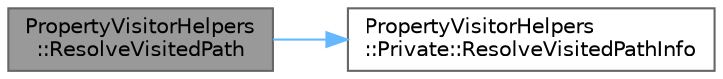 digraph "PropertyVisitorHelpers::ResolveVisitedPath"
{
 // INTERACTIVE_SVG=YES
 // LATEX_PDF_SIZE
  bgcolor="transparent";
  edge [fontname=Helvetica,fontsize=10,labelfontname=Helvetica,labelfontsize=10];
  node [fontname=Helvetica,fontsize=10,shape=box,height=0.2,width=0.4];
  rankdir="LR";
  Node1 [id="Node000001",label="PropertyVisitorHelpers\l::ResolveVisitedPath",height=0.2,width=0.4,color="gray40", fillcolor="grey60", style="filled", fontcolor="black",tooltip="Given a FPropertyVisitorPath, attempt to resolve that to a valid data pointer."];
  Node1 -> Node2 [id="edge1_Node000001_Node000002",color="steelblue1",style="solid",tooltip=" "];
  Node2 [id="Node000002",label="PropertyVisitorHelpers\l::Private::ResolveVisitedPathInfo",height=0.2,width=0.4,color="grey40", fillcolor="white", style="filled",URL="$d9/d72/namespacePropertyVisitorHelpers_1_1Private.html#a215bc83c39e23f13e6bb1425b4c6d1c5",tooltip=" "];
}

